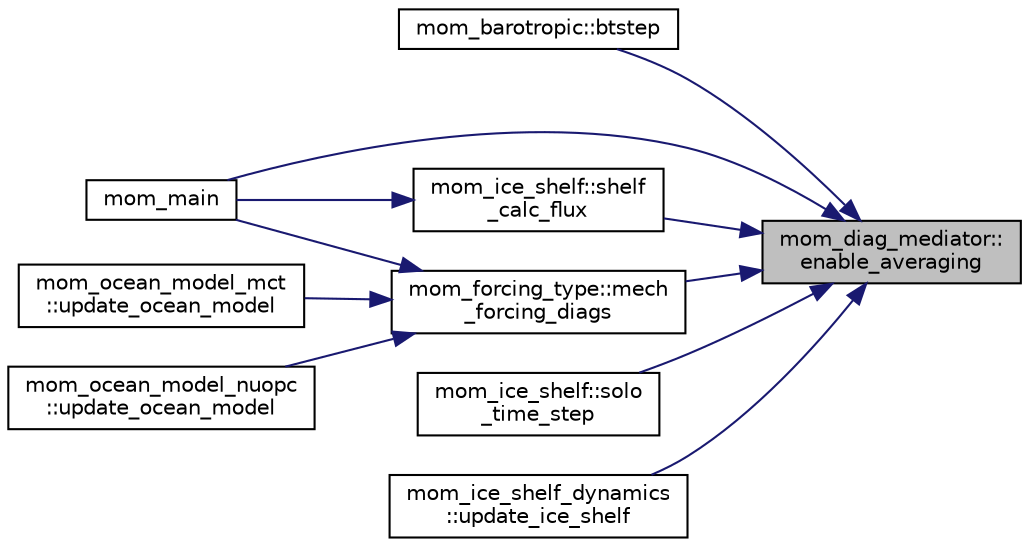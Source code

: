 digraph "mom_diag_mediator::enable_averaging"
{
 // INTERACTIVE_SVG=YES
 // LATEX_PDF_SIZE
  edge [fontname="Helvetica",fontsize="10",labelfontname="Helvetica",labelfontsize="10"];
  node [fontname="Helvetica",fontsize="10",shape=record];
  rankdir="RL";
  Node1 [label="mom_diag_mediator::\lenable_averaging",height=0.2,width=0.4,color="black", fillcolor="grey75", style="filled", fontcolor="black",tooltip="This subroutine enables the accumulation of time averages over the specified time interval."];
  Node1 -> Node2 [dir="back",color="midnightblue",fontsize="10",style="solid",fontname="Helvetica"];
  Node2 [label="mom_barotropic::btstep",height=0.2,width=0.4,color="black", fillcolor="white", style="filled",URL="$namespacemom__barotropic.html#a1468df372a5d1dcb95e0b35d782895de",tooltip="This subroutine time steps the barotropic equations explicitly. For gravity waves,..."];
  Node1 -> Node3 [dir="back",color="midnightblue",fontsize="10",style="solid",fontname="Helvetica"];
  Node3 [label="mom_forcing_type::mech\l_forcing_diags",height=0.2,width=0.4,color="black", fillcolor="white", style="filled",URL="$namespacemom__forcing__type.html#a5c4a568c20b856c7cdb9a5ecc3c445c9",tooltip="Offer mechanical forcing fields for diagnostics for those fields registered as part of register_forci..."];
  Node3 -> Node4 [dir="back",color="midnightblue",fontsize="10",style="solid",fontname="Helvetica"];
  Node4 [label="mom_main",height=0.2,width=0.4,color="black", fillcolor="white", style="filled",URL="$MOM__driver_8F90.html#a08fffeb2d8e8acbf9ed4609be6d258c6",tooltip=" "];
  Node3 -> Node5 [dir="back",color="midnightblue",fontsize="10",style="solid",fontname="Helvetica"];
  Node5 [label="mom_ocean_model_mct\l::update_ocean_model",height=0.2,width=0.4,color="black", fillcolor="white", style="filled",URL="$namespacemom__ocean__model__mct.html#a422ba42ca07c0bf28ec5113aba4f1e96",tooltip="update_ocean_model uses the forcing in Ice_ocean_boundary to advance the ocean model's state from the..."];
  Node3 -> Node6 [dir="back",color="midnightblue",fontsize="10",style="solid",fontname="Helvetica"];
  Node6 [label="mom_ocean_model_nuopc\l::update_ocean_model",height=0.2,width=0.4,color="black", fillcolor="white", style="filled",URL="$namespacemom__ocean__model__nuopc.html#a02a87b4944febcc6828c55e8e4375e62",tooltip="update_ocean_model uses the forcing in Ice_ocean_boundary to advance the ocean model's state from the..."];
  Node1 -> Node4 [dir="back",color="midnightblue",fontsize="10",style="solid",fontname="Helvetica"];
  Node1 -> Node7 [dir="back",color="midnightblue",fontsize="10",style="solid",fontname="Helvetica"];
  Node7 [label="mom_ice_shelf::shelf\l_calc_flux",height=0.2,width=0.4,color="black", fillcolor="white", style="filled",URL="$namespacemom__ice__shelf.html#a84aff10af35c11912502a9cd7834dd50",tooltip="Calculates fluxes between the ocean and ice-shelf using the three-equations formulation (optional to ..."];
  Node7 -> Node4 [dir="back",color="midnightblue",fontsize="10",style="solid",fontname="Helvetica"];
  Node1 -> Node8 [dir="back",color="midnightblue",fontsize="10",style="solid",fontname="Helvetica"];
  Node8 [label="mom_ice_shelf::solo\l_time_step",height=0.2,width=0.4,color="black", fillcolor="white", style="filled",URL="$namespacemom__ice__shelf.html#a5331842e995aaf0a57772ccb5a48cdd1",tooltip="This routine is for stepping a stand-alone ice shelf model without an ocean."];
  Node1 -> Node9 [dir="back",color="midnightblue",fontsize="10",style="solid",fontname="Helvetica"];
  Node9 [label="mom_ice_shelf_dynamics\l::update_ice_shelf",height=0.2,width=0.4,color="black", fillcolor="white", style="filled",URL="$namespacemom__ice__shelf__dynamics.html#adb908b77efa101749be0be069916139c",tooltip="This subroutine updates the ice shelf velocities, mass, stresses and properties due to the ice shelf ..."];
}
